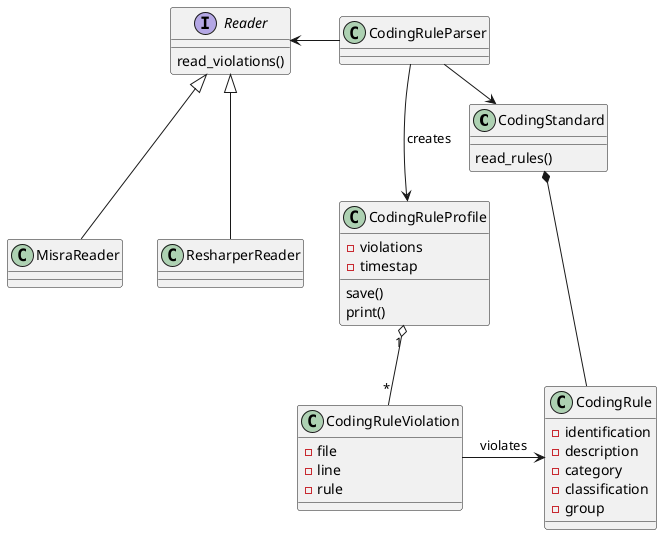 @startuml

class CodingStandard {
  read_rules()
}

class CodingRule {
  -identification
  -description
  -category
  -classification
  -group
}

class CodingRuleViolation {
  -file
  -line
  -rule
}

class CodingRuleProfile {
  -violations
  -timestap
  save()
  print()
}

class CodingRuleParser

interface Reader {
  read_violations()
}

class MisraReader
class ResharperReader

CodingStandard *-- CodingRule
CodingRuleParser -> CodingStandard
CodingRuleParser -down-> CodingRuleProfile : creates
Reader <- CodingRuleParser

CodingRuleViolation -> CodingRule : violates
CodingRuleProfile "1" o-- "*" CodingRuleViolation





Reader <|-- MisraReader
Reader <|-- ResharperReader

@enduml